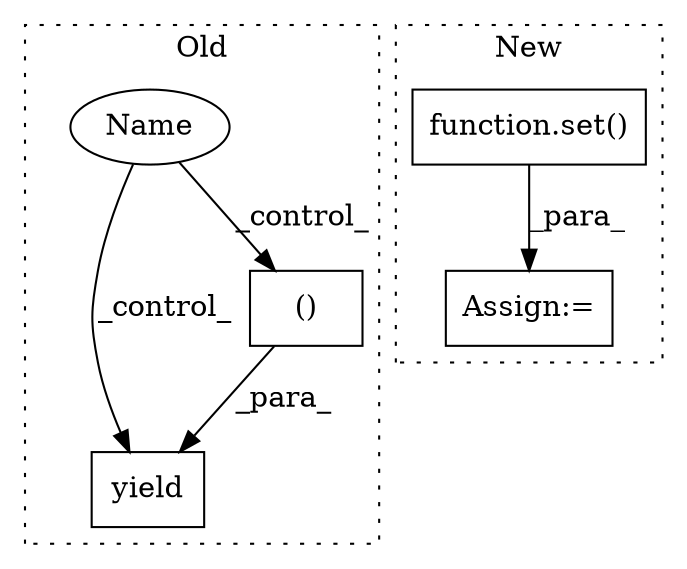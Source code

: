 digraph G {
subgraph cluster0 {
1 [label="yield" a="105" s="1679" l="6" shape="box"];
3 [label="()" a="54" s="1693" l="7" shape="box"];
4 [label="Name" a="87" s="1316" l="7" shape="ellipse"];
label = "Old";
style="dotted";
}
subgraph cluster1 {
2 [label="function.set()" a="75" s="1503" l="5" shape="box"];
5 [label="Assign:=" a="68" s="1500" l="3" shape="box"];
label = "New";
style="dotted";
}
2 -> 5 [label="_para_"];
3 -> 1 [label="_para_"];
4 -> 1 [label="_control_"];
4 -> 3 [label="_control_"];
}
